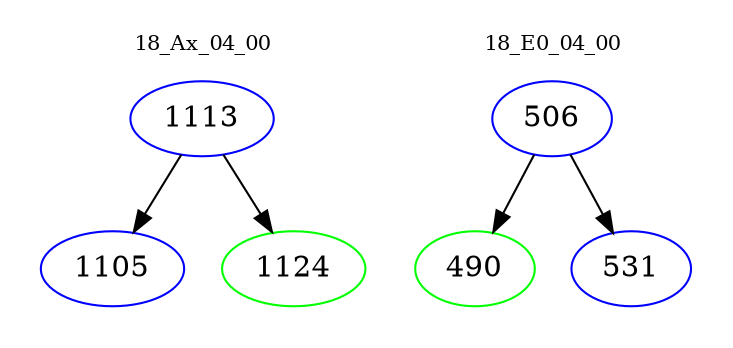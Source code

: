 digraph{
subgraph cluster_0 {
color = white
label = "18_Ax_04_00";
fontsize=10;
T0_1113 [label="1113", color="blue"]
T0_1113 -> T0_1105 [color="black"]
T0_1105 [label="1105", color="blue"]
T0_1113 -> T0_1124 [color="black"]
T0_1124 [label="1124", color="green"]
}
subgraph cluster_1 {
color = white
label = "18_E0_04_00";
fontsize=10;
T1_506 [label="506", color="blue"]
T1_506 -> T1_490 [color="black"]
T1_490 [label="490", color="green"]
T1_506 -> T1_531 [color="black"]
T1_531 [label="531", color="blue"]
}
}
